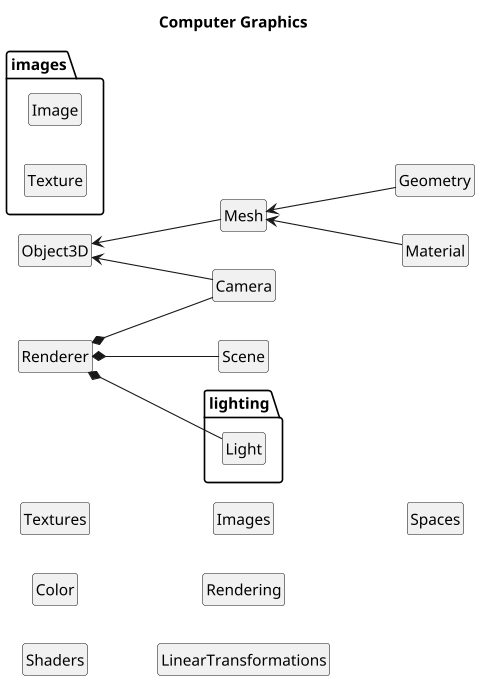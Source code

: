 @startuml

scale 1.1
skinparam DefaultFontName Rubik

left to right direction
hide empty members

hide circle

title Computer Graphics

/'
class Vector {
    Basis Vector
    Zero Vector
    Inverse Vector
    Unit Vector
    Direction Vector
}

class Matrix {
    Zero Matrix
    Diagonal Matrix
    Identity Matrix
    Inverse Matrix
    Orthogonal Matrix
}

Vector --> Matrix
Vector ---> DotProduct
Vector ---> CrossProduct
'/

package lighting {
    class Light
'     -- AmbientLight
'     -- DiffuseLight
'     -- SpecularLight
'    PhongReflection -- Specular
'    LambertianReflection -- Specular
}


class Textures
class Color
class Shaders
class Images
class Rendering
class LinearTransformations
class Spaces

class Object3D
class Mesh
class Geometry
class Material
class Renderer
class Scene
Renderer *-- Scene
Renderer *-- Camera
Renderer *-- Light
Object3D <-- Mesh
Mesh <-- Geometry
Mesh <-- Material
Object3D <-- Camera

package images {
    class Image
    class Texture
}


@enduml
